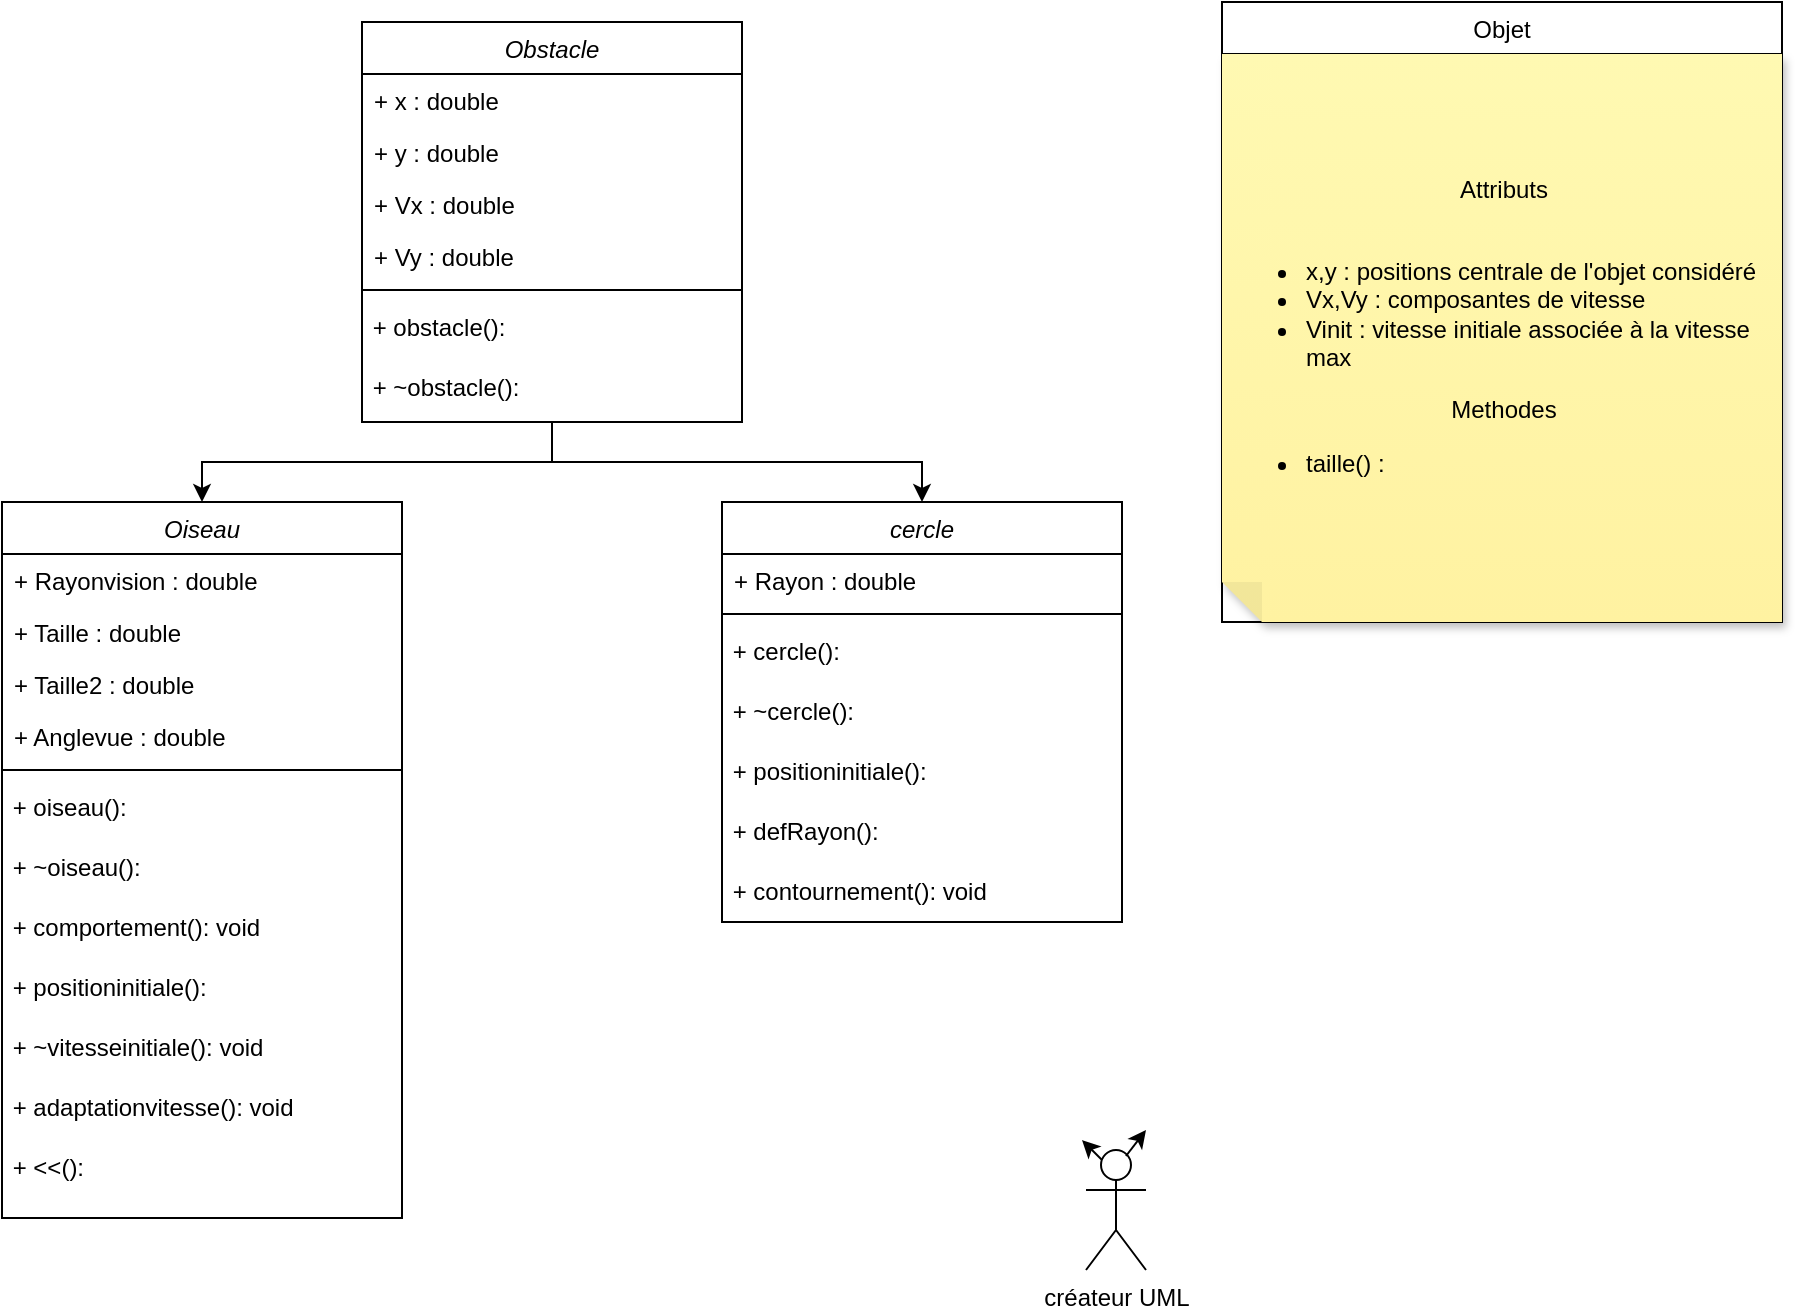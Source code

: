 <mxfile version="20.7.4" type="github">
  <diagram id="C5RBs43oDa-KdzZeNtuy" name="Page-1">
    <mxGraphModel dx="1034" dy="783" grid="1" gridSize="10" guides="1" tooltips="1" connect="1" arrows="1" fold="1" page="1" pageScale="1" pageWidth="827" pageHeight="1169" math="0" shadow="0">
      <root>
        <mxCell id="WIyWlLk6GJQsqaUBKTNV-0" />
        <mxCell id="WIyWlLk6GJQsqaUBKTNV-1" parent="WIyWlLk6GJQsqaUBKTNV-0" />
        <mxCell id="DR78Dc5imM91qQt1KUeZ-0" value="créateur UML" style="shape=umlActor;verticalLabelPosition=bottom;verticalAlign=top;html=1;outlineConnect=0;" parent="WIyWlLk6GJQsqaUBKTNV-1" vertex="1">
          <mxGeometry x="682" y="604" width="30" height="60" as="geometry" />
        </mxCell>
        <mxCell id="DR78Dc5imM91qQt1KUeZ-7" value="" style="endArrow=classic;html=1;rounded=0;" parent="WIyWlLk6GJQsqaUBKTNV-1" edge="1">
          <mxGeometry width="50" height="50" relative="1" as="geometry">
            <mxPoint x="702" y="607" as="sourcePoint" />
            <mxPoint x="712" y="594" as="targetPoint" />
          </mxGeometry>
        </mxCell>
        <mxCell id="DR78Dc5imM91qQt1KUeZ-8" value="" style="endArrow=classic;html=1;rounded=0;" parent="WIyWlLk6GJQsqaUBKTNV-1" edge="1">
          <mxGeometry width="50" height="50" relative="1" as="geometry">
            <mxPoint x="690" y="609" as="sourcePoint" />
            <mxPoint x="680" y="599" as="targetPoint" />
          </mxGeometry>
        </mxCell>
        <mxCell id="DR78Dc5imM91qQt1KUeZ-80" value="Objet" style="swimlane;fontStyle=0;childLayout=stackLayout;horizontal=1;startSize=26;fillColor=none;horizontalStack=0;resizeParent=1;resizeParentMax=0;resizeLast=0;collapsible=1;marginBottom=0;" parent="WIyWlLk6GJQsqaUBKTNV-1" vertex="1">
          <mxGeometry x="750" y="30" width="280" height="310" as="geometry" />
        </mxCell>
        <mxCell id="DR78Dc5imM91qQt1KUeZ-84" value="&lt;div align=&quot;center&quot;&gt;Attributs&lt;br&gt;&lt;/div&gt;&lt;br&gt;&lt;ul&gt;&lt;li&gt;&lt;div align=&quot;left&quot;&gt;x,y : positions centrale de l&#39;objet considéré&lt;/div&gt;&lt;/li&gt;&lt;li&gt;Vx,Vy : composantes de vitesse&lt;/li&gt;&lt;li&gt;Vinit : vitesse initiale associée à la vitesse max&lt;/li&gt;&lt;/ul&gt;&lt;div align=&quot;center&quot;&gt;Methodes&lt;br&gt;&lt;/div&gt;&lt;div&gt;&lt;ul&gt;&lt;li&gt;taille() : &lt;br&gt;&lt;/li&gt;&lt;/ul&gt;&lt;/div&gt;" style="shape=note;whiteSpace=wrap;html=1;backgroundOutline=1;fontColor=#000000;darkOpacity=0.05;fillColor=#FFF9B2;strokeColor=none;fillStyle=solid;direction=west;gradientDirection=north;gradientColor=#FFF2A1;shadow=1;size=20;pointerEvents=1;align=left;" parent="DR78Dc5imM91qQt1KUeZ-80" vertex="1">
          <mxGeometry y="26" width="280" height="284" as="geometry" />
        </mxCell>
        <mxCell id="vbQZEi8SgW1_n33Xd7KA-11" style="edgeStyle=orthogonalEdgeStyle;rounded=0;orthogonalLoop=1;jettySize=auto;html=1;exitX=0.5;exitY=1;exitDx=0;exitDy=0;" edge="1" parent="WIyWlLk6GJQsqaUBKTNV-1" source="DR78Dc5imM91qQt1KUeZ-85" target="vbQZEi8SgW1_n33Xd7KA-3">
          <mxGeometry relative="1" as="geometry" />
        </mxCell>
        <mxCell id="vbQZEi8SgW1_n33Xd7KA-33" style="edgeStyle=orthogonalEdgeStyle;rounded=0;orthogonalLoop=1;jettySize=auto;html=1;exitX=0.5;exitY=1;exitDx=0;exitDy=0;" edge="1" parent="WIyWlLk6GJQsqaUBKTNV-1" source="DR78Dc5imM91qQt1KUeZ-85" target="vbQZEi8SgW1_n33Xd7KA-20">
          <mxGeometry relative="1" as="geometry" />
        </mxCell>
        <mxCell id="DR78Dc5imM91qQt1KUeZ-85" value="Obstacle&#xa;" style="swimlane;fontStyle=2;align=center;verticalAlign=top;childLayout=stackLayout;horizontal=1;startSize=26;horizontalStack=0;resizeParent=1;resizeLast=0;collapsible=1;marginBottom=0;rounded=0;shadow=0;strokeWidth=1;" parent="WIyWlLk6GJQsqaUBKTNV-1" vertex="1">
          <mxGeometry x="320" y="40" width="190" height="200" as="geometry">
            <mxRectangle x="220" y="120" width="160" height="26" as="alternateBounds" />
          </mxGeometry>
        </mxCell>
        <mxCell id="DR78Dc5imM91qQt1KUeZ-86" value="+ x : double" style="text;align=left;verticalAlign=top;spacingLeft=4;spacingRight=4;overflow=hidden;rotatable=0;points=[[0,0.5],[1,0.5]];portConstraint=eastwest;" parent="DR78Dc5imM91qQt1KUeZ-85" vertex="1">
          <mxGeometry y="26" width="190" height="26" as="geometry" />
        </mxCell>
        <mxCell id="DR78Dc5imM91qQt1KUeZ-87" value="+ y : double" style="text;align=left;verticalAlign=top;spacingLeft=4;spacingRight=4;overflow=hidden;rotatable=0;points=[[0,0.5],[1,0.5]];portConstraint=eastwest;rounded=0;shadow=0;html=0;" parent="DR78Dc5imM91qQt1KUeZ-85" vertex="1">
          <mxGeometry y="52" width="190" height="26" as="geometry" />
        </mxCell>
        <mxCell id="DR78Dc5imM91qQt1KUeZ-88" value="+ Vx : double" style="text;align=left;verticalAlign=top;spacingLeft=4;spacingRight=4;overflow=hidden;rotatable=0;points=[[0,0.5],[1,0.5]];portConstraint=eastwest;rounded=0;shadow=0;html=0;" parent="DR78Dc5imM91qQt1KUeZ-85" vertex="1">
          <mxGeometry y="78" width="190" height="26" as="geometry" />
        </mxCell>
        <mxCell id="DR78Dc5imM91qQt1KUeZ-89" value="+ Vy : double" style="text;align=left;verticalAlign=top;spacingLeft=4;spacingRight=4;overflow=hidden;rotatable=0;points=[[0,0.5],[1,0.5]];portConstraint=eastwest;rounded=0;shadow=0;html=0;" parent="DR78Dc5imM91qQt1KUeZ-85" vertex="1">
          <mxGeometry y="104" width="190" height="26" as="geometry" />
        </mxCell>
        <mxCell id="DR78Dc5imM91qQt1KUeZ-91" value="" style="line;html=1;strokeWidth=1;align=left;verticalAlign=middle;spacingTop=-1;spacingLeft=3;spacingRight=3;rotatable=0;labelPosition=right;points=[];portConstraint=eastwest;" parent="DR78Dc5imM91qQt1KUeZ-85" vertex="1">
          <mxGeometry y="130" width="190" height="8" as="geometry" />
        </mxCell>
        <mxCell id="DR78Dc5imM91qQt1KUeZ-92" value="&lt;div&gt;&amp;nbsp;+ obstacle():&lt;/div&gt;" style="text;html=1;align=left;verticalAlign=middle;resizable=0;points=[];autosize=1;strokeColor=none;fillColor=none;" parent="DR78Dc5imM91qQt1KUeZ-85" vertex="1">
          <mxGeometry y="138" width="190" height="30" as="geometry" />
        </mxCell>
        <mxCell id="vbQZEi8SgW1_n33Xd7KA-1" value="&lt;div&gt;&amp;nbsp;+ ~obstacle():&lt;/div&gt;" style="text;html=1;align=left;verticalAlign=middle;resizable=0;points=[];autosize=1;strokeColor=none;fillColor=none;" vertex="1" parent="DR78Dc5imM91qQt1KUeZ-85">
          <mxGeometry y="168" width="190" height="30" as="geometry" />
        </mxCell>
        <mxCell id="vbQZEi8SgW1_n33Xd7KA-3" value="Oiseau" style="swimlane;fontStyle=2;align=center;verticalAlign=top;childLayout=stackLayout;horizontal=1;startSize=26;horizontalStack=0;resizeParent=1;resizeLast=0;collapsible=1;marginBottom=0;rounded=0;shadow=0;strokeWidth=1;" vertex="1" parent="WIyWlLk6GJQsqaUBKTNV-1">
          <mxGeometry x="140" y="280" width="200" height="358" as="geometry">
            <mxRectangle x="220" y="120" width="160" height="26" as="alternateBounds" />
          </mxGeometry>
        </mxCell>
        <mxCell id="vbQZEi8SgW1_n33Xd7KA-4" value="+ Rayonvision : double" style="text;align=left;verticalAlign=top;spacingLeft=4;spacingRight=4;overflow=hidden;rotatable=0;points=[[0,0.5],[1,0.5]];portConstraint=eastwest;" vertex="1" parent="vbQZEi8SgW1_n33Xd7KA-3">
          <mxGeometry y="26" width="200" height="26" as="geometry" />
        </mxCell>
        <mxCell id="vbQZEi8SgW1_n33Xd7KA-5" value="+ Taille : double" style="text;align=left;verticalAlign=top;spacingLeft=4;spacingRight=4;overflow=hidden;rotatable=0;points=[[0,0.5],[1,0.5]];portConstraint=eastwest;rounded=0;shadow=0;html=0;" vertex="1" parent="vbQZEi8SgW1_n33Xd7KA-3">
          <mxGeometry y="52" width="200" height="26" as="geometry" />
        </mxCell>
        <mxCell id="vbQZEi8SgW1_n33Xd7KA-6" value="+ Taille2 : double" style="text;align=left;verticalAlign=top;spacingLeft=4;spacingRight=4;overflow=hidden;rotatable=0;points=[[0,0.5],[1,0.5]];portConstraint=eastwest;rounded=0;shadow=0;html=0;" vertex="1" parent="vbQZEi8SgW1_n33Xd7KA-3">
          <mxGeometry y="78" width="200" height="26" as="geometry" />
        </mxCell>
        <mxCell id="vbQZEi8SgW1_n33Xd7KA-7" value="+ Anglevue : double" style="text;align=left;verticalAlign=top;spacingLeft=4;spacingRight=4;overflow=hidden;rotatable=0;points=[[0,0.5],[1,0.5]];portConstraint=eastwest;rounded=0;shadow=0;html=0;" vertex="1" parent="vbQZEi8SgW1_n33Xd7KA-3">
          <mxGeometry y="104" width="200" height="26" as="geometry" />
        </mxCell>
        <mxCell id="vbQZEi8SgW1_n33Xd7KA-8" value="" style="line;html=1;strokeWidth=1;align=left;verticalAlign=middle;spacingTop=-1;spacingLeft=3;spacingRight=3;rotatable=0;labelPosition=right;points=[];portConstraint=eastwest;" vertex="1" parent="vbQZEi8SgW1_n33Xd7KA-3">
          <mxGeometry y="130" width="200" height="8" as="geometry" />
        </mxCell>
        <mxCell id="vbQZEi8SgW1_n33Xd7KA-9" value="&lt;div&gt;&amp;nbsp;+ oiseau():&lt;/div&gt;" style="text;html=1;align=left;verticalAlign=middle;resizable=0;points=[];autosize=1;strokeColor=none;fillColor=none;" vertex="1" parent="vbQZEi8SgW1_n33Xd7KA-3">
          <mxGeometry y="138" width="200" height="30" as="geometry" />
        </mxCell>
        <mxCell id="vbQZEi8SgW1_n33Xd7KA-10" value="&lt;div&gt;&amp;nbsp;+ ~oiseau():&lt;/div&gt;" style="text;html=1;align=left;verticalAlign=middle;resizable=0;points=[];autosize=1;strokeColor=none;fillColor=none;" vertex="1" parent="vbQZEi8SgW1_n33Xd7KA-3">
          <mxGeometry y="168" width="200" height="30" as="geometry" />
        </mxCell>
        <mxCell id="vbQZEi8SgW1_n33Xd7KA-16" value="&lt;div&gt;&amp;nbsp;+ comportement(): void&lt;/div&gt;" style="text;html=1;align=left;verticalAlign=middle;resizable=0;points=[];autosize=1;strokeColor=none;fillColor=none;" vertex="1" parent="vbQZEi8SgW1_n33Xd7KA-3">
          <mxGeometry y="198" width="200" height="30" as="geometry" />
        </mxCell>
        <mxCell id="vbQZEi8SgW1_n33Xd7KA-17" value="&lt;div&gt;&amp;nbsp;+ positioninitiale():&lt;/div&gt;" style="text;html=1;align=left;verticalAlign=middle;resizable=0;points=[];autosize=1;strokeColor=none;fillColor=none;" vertex="1" parent="vbQZEi8SgW1_n33Xd7KA-3">
          <mxGeometry y="228" width="200" height="30" as="geometry" />
        </mxCell>
        <mxCell id="vbQZEi8SgW1_n33Xd7KA-12" value="&lt;div&gt;&amp;nbsp;+ ~vitesseinitiale(): void&lt;/div&gt;" style="text;html=1;align=left;verticalAlign=middle;resizable=0;points=[];autosize=1;strokeColor=none;fillColor=none;" vertex="1" parent="vbQZEi8SgW1_n33Xd7KA-3">
          <mxGeometry y="258" width="200" height="30" as="geometry" />
        </mxCell>
        <mxCell id="vbQZEi8SgW1_n33Xd7KA-13" value="&lt;div&gt;&amp;nbsp;+ adaptationvitesse(): void&lt;/div&gt;" style="text;html=1;align=left;verticalAlign=middle;resizable=0;points=[];autosize=1;strokeColor=none;fillColor=none;" vertex="1" parent="vbQZEi8SgW1_n33Xd7KA-3">
          <mxGeometry y="288" width="200" height="30" as="geometry" />
        </mxCell>
        <mxCell id="vbQZEi8SgW1_n33Xd7KA-14" value="&lt;div&gt;&amp;nbsp;+ &amp;lt;&amp;lt;():&lt;/div&gt;" style="text;html=1;align=left;verticalAlign=middle;resizable=0;points=[];autosize=1;strokeColor=none;fillColor=none;" vertex="1" parent="vbQZEi8SgW1_n33Xd7KA-3">
          <mxGeometry y="318" width="200" height="30" as="geometry" />
        </mxCell>
        <mxCell id="vbQZEi8SgW1_n33Xd7KA-20" value="cercle" style="swimlane;fontStyle=2;align=center;verticalAlign=top;childLayout=stackLayout;horizontal=1;startSize=26;horizontalStack=0;resizeParent=1;resizeLast=0;collapsible=1;marginBottom=0;rounded=0;shadow=0;strokeWidth=1;" vertex="1" parent="WIyWlLk6GJQsqaUBKTNV-1">
          <mxGeometry x="500" y="280" width="200" height="210" as="geometry">
            <mxRectangle x="220" y="120" width="160" height="26" as="alternateBounds" />
          </mxGeometry>
        </mxCell>
        <mxCell id="vbQZEi8SgW1_n33Xd7KA-21" value="+ Rayon : double" style="text;align=left;verticalAlign=top;spacingLeft=4;spacingRight=4;overflow=hidden;rotatable=0;points=[[0,0.5],[1,0.5]];portConstraint=eastwest;" vertex="1" parent="vbQZEi8SgW1_n33Xd7KA-20">
          <mxGeometry y="26" width="200" height="26" as="geometry" />
        </mxCell>
        <mxCell id="vbQZEi8SgW1_n33Xd7KA-25" value="" style="line;html=1;strokeWidth=1;align=left;verticalAlign=middle;spacingTop=-1;spacingLeft=3;spacingRight=3;rotatable=0;labelPosition=right;points=[];portConstraint=eastwest;" vertex="1" parent="vbQZEi8SgW1_n33Xd7KA-20">
          <mxGeometry y="52" width="200" height="8" as="geometry" />
        </mxCell>
        <mxCell id="vbQZEi8SgW1_n33Xd7KA-26" value="&lt;div&gt;&amp;nbsp;+ cercle():&lt;/div&gt;" style="text;html=1;align=left;verticalAlign=middle;resizable=0;points=[];autosize=1;strokeColor=none;fillColor=none;" vertex="1" parent="vbQZEi8SgW1_n33Xd7KA-20">
          <mxGeometry y="60" width="200" height="30" as="geometry" />
        </mxCell>
        <mxCell id="vbQZEi8SgW1_n33Xd7KA-27" value="&lt;div&gt;&amp;nbsp;+ ~cercle():&lt;/div&gt;" style="text;html=1;align=left;verticalAlign=middle;resizable=0;points=[];autosize=1;strokeColor=none;fillColor=none;" vertex="1" parent="vbQZEi8SgW1_n33Xd7KA-20">
          <mxGeometry y="90" width="200" height="30" as="geometry" />
        </mxCell>
        <mxCell id="vbQZEi8SgW1_n33Xd7KA-28" value="&lt;div&gt;&amp;nbsp;+ positioninitiale():&lt;/div&gt;" style="text;html=1;align=left;verticalAlign=middle;resizable=0;points=[];autosize=1;strokeColor=none;fillColor=none;" vertex="1" parent="vbQZEi8SgW1_n33Xd7KA-20">
          <mxGeometry y="120" width="200" height="30" as="geometry" />
        </mxCell>
        <mxCell id="vbQZEi8SgW1_n33Xd7KA-29" value="&lt;div&gt;&amp;nbsp;+ defRayon():&lt;/div&gt;" style="text;html=1;align=left;verticalAlign=middle;resizable=0;points=[];autosize=1;strokeColor=none;fillColor=none;" vertex="1" parent="vbQZEi8SgW1_n33Xd7KA-20">
          <mxGeometry y="150" width="200" height="30" as="geometry" />
        </mxCell>
        <mxCell id="vbQZEi8SgW1_n33Xd7KA-30" value="&lt;div&gt;&amp;nbsp;+ contournement(): void&lt;/div&gt;" style="text;html=1;align=left;verticalAlign=middle;resizable=0;points=[];autosize=1;strokeColor=none;fillColor=none;" vertex="1" parent="vbQZEi8SgW1_n33Xd7KA-20">
          <mxGeometry y="180" width="200" height="30" as="geometry" />
        </mxCell>
      </root>
    </mxGraphModel>
  </diagram>
</mxfile>
